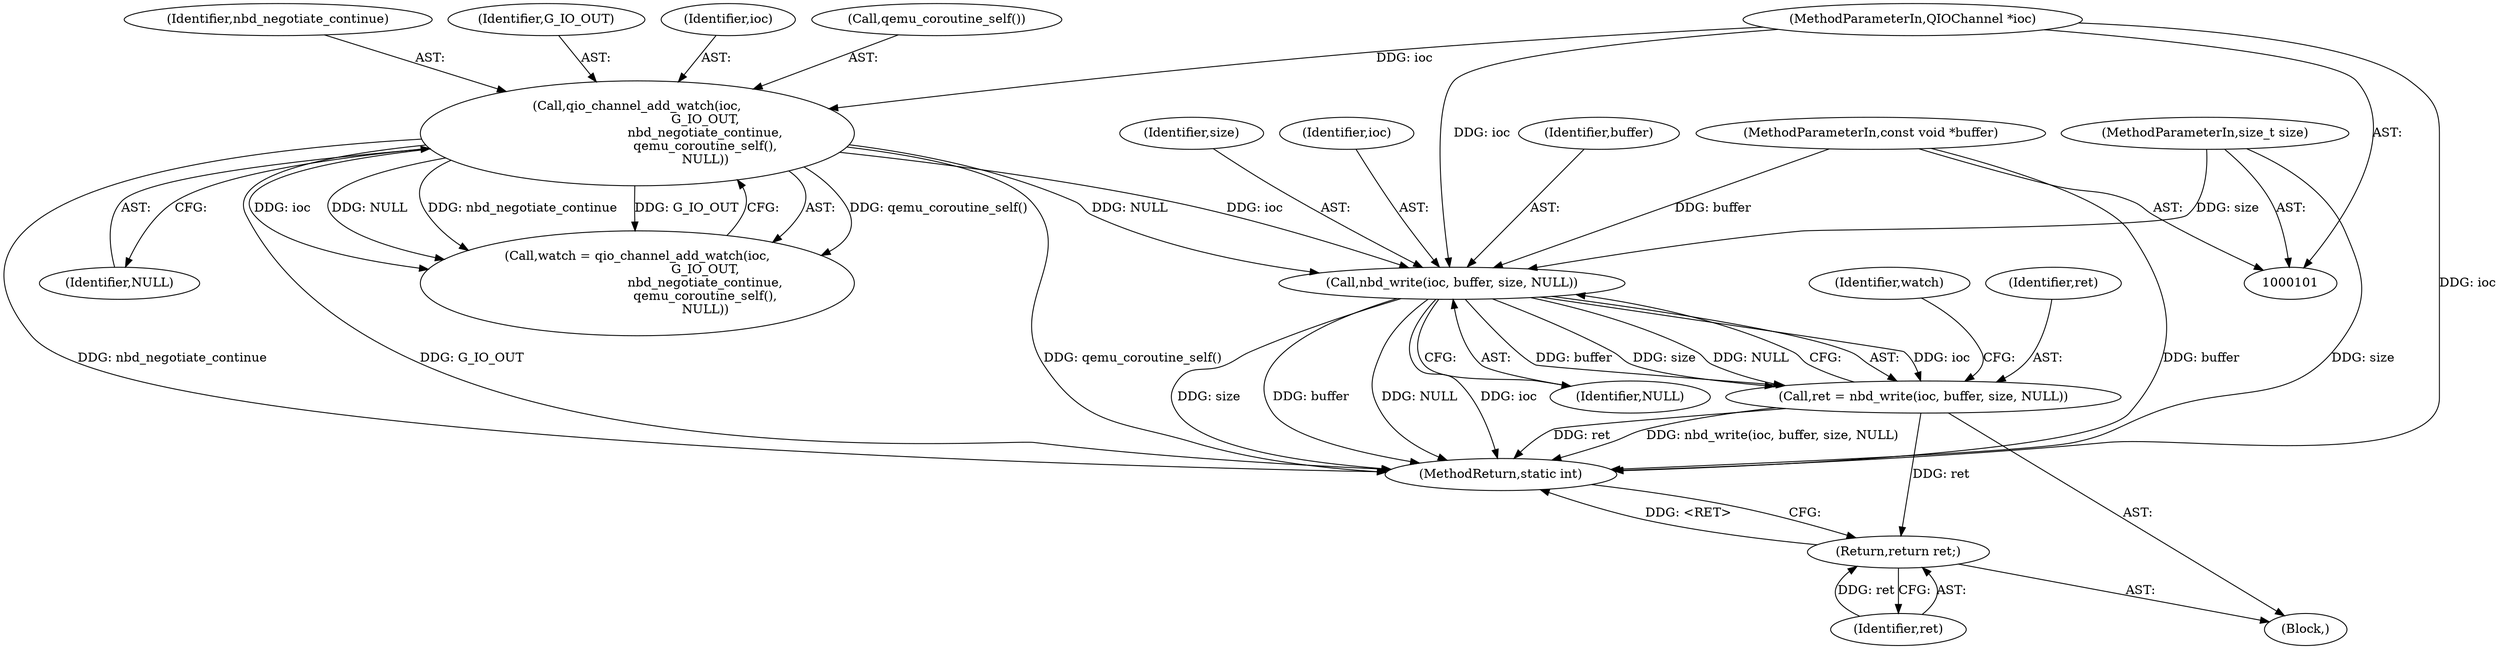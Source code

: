 digraph "1_qemu_2b0bbc4f8809c972bad134bc1a2570dbb01dea0b_2@API" {
"1000120" [label="(Call,nbd_write(ioc, buffer, size, NULL))"];
"1000112" [label="(Call,qio_channel_add_watch(ioc,\n                                  G_IO_OUT,\n                                  nbd_negotiate_continue,\n                                  qemu_coroutine_self(),\n                                  NULL))"];
"1000102" [label="(MethodParameterIn,QIOChannel *ioc)"];
"1000103" [label="(MethodParameterIn,const void *buffer)"];
"1000104" [label="(MethodParameterIn,size_t size)"];
"1000118" [label="(Call,ret = nbd_write(ioc, buffer, size, NULL))"];
"1000127" [label="(Return,return ret;)"];
"1000127" [label="(Return,return ret;)"];
"1000122" [label="(Identifier,buffer)"];
"1000105" [label="(Block,)"];
"1000102" [label="(MethodParameterIn,QIOChannel *ioc)"];
"1000113" [label="(Identifier,ioc)"];
"1000124" [label="(Identifier,NULL)"];
"1000116" [label="(Call,qemu_coroutine_self())"];
"1000123" [label="(Identifier,size)"];
"1000118" [label="(Call,ret = nbd_write(ioc, buffer, size, NULL))"];
"1000126" [label="(Identifier,watch)"];
"1000128" [label="(Identifier,ret)"];
"1000104" [label="(MethodParameterIn,size_t size)"];
"1000129" [label="(MethodReturn,static int)"];
"1000103" [label="(MethodParameterIn,const void *buffer)"];
"1000115" [label="(Identifier,nbd_negotiate_continue)"];
"1000120" [label="(Call,nbd_write(ioc, buffer, size, NULL))"];
"1000112" [label="(Call,qio_channel_add_watch(ioc,\n                                  G_IO_OUT,\n                                  nbd_negotiate_continue,\n                                  qemu_coroutine_self(),\n                                  NULL))"];
"1000121" [label="(Identifier,ioc)"];
"1000110" [label="(Call,watch = qio_channel_add_watch(ioc,\n                                  G_IO_OUT,\n                                  nbd_negotiate_continue,\n                                  qemu_coroutine_self(),\n                                  NULL))"];
"1000117" [label="(Identifier,NULL)"];
"1000114" [label="(Identifier,G_IO_OUT)"];
"1000119" [label="(Identifier,ret)"];
"1000120" -> "1000118"  [label="AST: "];
"1000120" -> "1000124"  [label="CFG: "];
"1000121" -> "1000120"  [label="AST: "];
"1000122" -> "1000120"  [label="AST: "];
"1000123" -> "1000120"  [label="AST: "];
"1000124" -> "1000120"  [label="AST: "];
"1000118" -> "1000120"  [label="CFG: "];
"1000120" -> "1000129"  [label="DDG: size"];
"1000120" -> "1000129"  [label="DDG: buffer"];
"1000120" -> "1000129"  [label="DDG: NULL"];
"1000120" -> "1000129"  [label="DDG: ioc"];
"1000120" -> "1000118"  [label="DDG: ioc"];
"1000120" -> "1000118"  [label="DDG: buffer"];
"1000120" -> "1000118"  [label="DDG: size"];
"1000120" -> "1000118"  [label="DDG: NULL"];
"1000112" -> "1000120"  [label="DDG: ioc"];
"1000112" -> "1000120"  [label="DDG: NULL"];
"1000102" -> "1000120"  [label="DDG: ioc"];
"1000103" -> "1000120"  [label="DDG: buffer"];
"1000104" -> "1000120"  [label="DDG: size"];
"1000112" -> "1000110"  [label="AST: "];
"1000112" -> "1000117"  [label="CFG: "];
"1000113" -> "1000112"  [label="AST: "];
"1000114" -> "1000112"  [label="AST: "];
"1000115" -> "1000112"  [label="AST: "];
"1000116" -> "1000112"  [label="AST: "];
"1000117" -> "1000112"  [label="AST: "];
"1000110" -> "1000112"  [label="CFG: "];
"1000112" -> "1000129"  [label="DDG: G_IO_OUT"];
"1000112" -> "1000129"  [label="DDG: qemu_coroutine_self()"];
"1000112" -> "1000129"  [label="DDG: nbd_negotiate_continue"];
"1000112" -> "1000110"  [label="DDG: qemu_coroutine_self()"];
"1000112" -> "1000110"  [label="DDG: ioc"];
"1000112" -> "1000110"  [label="DDG: NULL"];
"1000112" -> "1000110"  [label="DDG: nbd_negotiate_continue"];
"1000112" -> "1000110"  [label="DDG: G_IO_OUT"];
"1000102" -> "1000112"  [label="DDG: ioc"];
"1000102" -> "1000101"  [label="AST: "];
"1000102" -> "1000129"  [label="DDG: ioc"];
"1000103" -> "1000101"  [label="AST: "];
"1000103" -> "1000129"  [label="DDG: buffer"];
"1000104" -> "1000101"  [label="AST: "];
"1000104" -> "1000129"  [label="DDG: size"];
"1000118" -> "1000105"  [label="AST: "];
"1000119" -> "1000118"  [label="AST: "];
"1000126" -> "1000118"  [label="CFG: "];
"1000118" -> "1000129"  [label="DDG: ret"];
"1000118" -> "1000129"  [label="DDG: nbd_write(ioc, buffer, size, NULL)"];
"1000118" -> "1000127"  [label="DDG: ret"];
"1000127" -> "1000105"  [label="AST: "];
"1000127" -> "1000128"  [label="CFG: "];
"1000128" -> "1000127"  [label="AST: "];
"1000129" -> "1000127"  [label="CFG: "];
"1000127" -> "1000129"  [label="DDG: <RET>"];
"1000128" -> "1000127"  [label="DDG: ret"];
}
